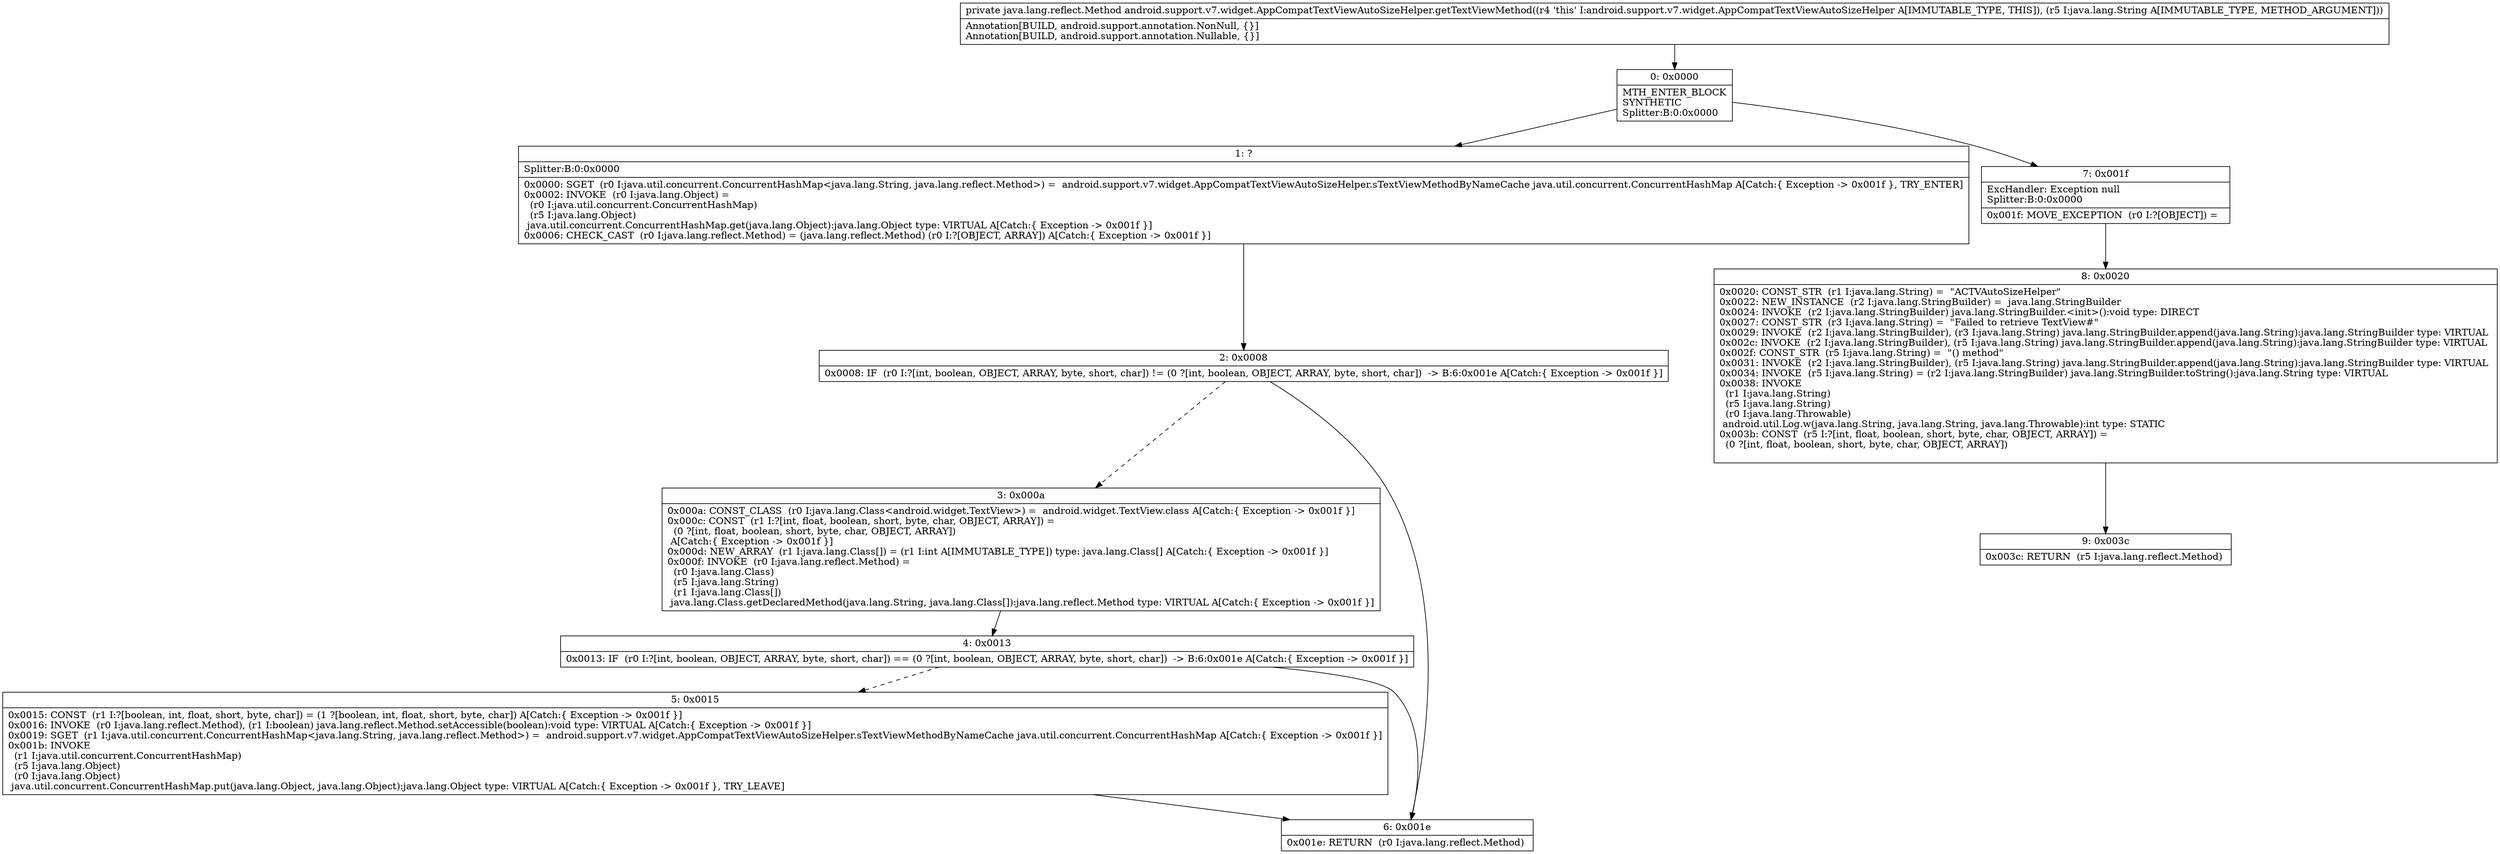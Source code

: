 digraph "CFG forandroid.support.v7.widget.AppCompatTextViewAutoSizeHelper.getTextViewMethod(Ljava\/lang\/String;)Ljava\/lang\/reflect\/Method;" {
Node_0 [shape=record,label="{0\:\ 0x0000|MTH_ENTER_BLOCK\lSYNTHETIC\lSplitter:B:0:0x0000\l}"];
Node_1 [shape=record,label="{1\:\ ?|Splitter:B:0:0x0000\l|0x0000: SGET  (r0 I:java.util.concurrent.ConcurrentHashMap\<java.lang.String, java.lang.reflect.Method\>) =  android.support.v7.widget.AppCompatTextViewAutoSizeHelper.sTextViewMethodByNameCache java.util.concurrent.ConcurrentHashMap A[Catch:\{ Exception \-\> 0x001f \}, TRY_ENTER]\l0x0002: INVOKE  (r0 I:java.lang.Object) = \l  (r0 I:java.util.concurrent.ConcurrentHashMap)\l  (r5 I:java.lang.Object)\l java.util.concurrent.ConcurrentHashMap.get(java.lang.Object):java.lang.Object type: VIRTUAL A[Catch:\{ Exception \-\> 0x001f \}]\l0x0006: CHECK_CAST  (r0 I:java.lang.reflect.Method) = (java.lang.reflect.Method) (r0 I:?[OBJECT, ARRAY]) A[Catch:\{ Exception \-\> 0x001f \}]\l}"];
Node_2 [shape=record,label="{2\:\ 0x0008|0x0008: IF  (r0 I:?[int, boolean, OBJECT, ARRAY, byte, short, char]) != (0 ?[int, boolean, OBJECT, ARRAY, byte, short, char])  \-\> B:6:0x001e A[Catch:\{ Exception \-\> 0x001f \}]\l}"];
Node_3 [shape=record,label="{3\:\ 0x000a|0x000a: CONST_CLASS  (r0 I:java.lang.Class\<android.widget.TextView\>) =  android.widget.TextView.class A[Catch:\{ Exception \-\> 0x001f \}]\l0x000c: CONST  (r1 I:?[int, float, boolean, short, byte, char, OBJECT, ARRAY]) = \l  (0 ?[int, float, boolean, short, byte, char, OBJECT, ARRAY])\l A[Catch:\{ Exception \-\> 0x001f \}]\l0x000d: NEW_ARRAY  (r1 I:java.lang.Class[]) = (r1 I:int A[IMMUTABLE_TYPE]) type: java.lang.Class[] A[Catch:\{ Exception \-\> 0x001f \}]\l0x000f: INVOKE  (r0 I:java.lang.reflect.Method) = \l  (r0 I:java.lang.Class)\l  (r5 I:java.lang.String)\l  (r1 I:java.lang.Class[])\l java.lang.Class.getDeclaredMethod(java.lang.String, java.lang.Class[]):java.lang.reflect.Method type: VIRTUAL A[Catch:\{ Exception \-\> 0x001f \}]\l}"];
Node_4 [shape=record,label="{4\:\ 0x0013|0x0013: IF  (r0 I:?[int, boolean, OBJECT, ARRAY, byte, short, char]) == (0 ?[int, boolean, OBJECT, ARRAY, byte, short, char])  \-\> B:6:0x001e A[Catch:\{ Exception \-\> 0x001f \}]\l}"];
Node_5 [shape=record,label="{5\:\ 0x0015|0x0015: CONST  (r1 I:?[boolean, int, float, short, byte, char]) = (1 ?[boolean, int, float, short, byte, char]) A[Catch:\{ Exception \-\> 0x001f \}]\l0x0016: INVOKE  (r0 I:java.lang.reflect.Method), (r1 I:boolean) java.lang.reflect.Method.setAccessible(boolean):void type: VIRTUAL A[Catch:\{ Exception \-\> 0x001f \}]\l0x0019: SGET  (r1 I:java.util.concurrent.ConcurrentHashMap\<java.lang.String, java.lang.reflect.Method\>) =  android.support.v7.widget.AppCompatTextViewAutoSizeHelper.sTextViewMethodByNameCache java.util.concurrent.ConcurrentHashMap A[Catch:\{ Exception \-\> 0x001f \}]\l0x001b: INVOKE  \l  (r1 I:java.util.concurrent.ConcurrentHashMap)\l  (r5 I:java.lang.Object)\l  (r0 I:java.lang.Object)\l java.util.concurrent.ConcurrentHashMap.put(java.lang.Object, java.lang.Object):java.lang.Object type: VIRTUAL A[Catch:\{ Exception \-\> 0x001f \}, TRY_LEAVE]\l}"];
Node_6 [shape=record,label="{6\:\ 0x001e|0x001e: RETURN  (r0 I:java.lang.reflect.Method) \l}"];
Node_7 [shape=record,label="{7\:\ 0x001f|ExcHandler: Exception null\lSplitter:B:0:0x0000\l|0x001f: MOVE_EXCEPTION  (r0 I:?[OBJECT]) =  \l}"];
Node_8 [shape=record,label="{8\:\ 0x0020|0x0020: CONST_STR  (r1 I:java.lang.String) =  \"ACTVAutoSizeHelper\" \l0x0022: NEW_INSTANCE  (r2 I:java.lang.StringBuilder) =  java.lang.StringBuilder \l0x0024: INVOKE  (r2 I:java.lang.StringBuilder) java.lang.StringBuilder.\<init\>():void type: DIRECT \l0x0027: CONST_STR  (r3 I:java.lang.String) =  \"Failed to retrieve TextView#\" \l0x0029: INVOKE  (r2 I:java.lang.StringBuilder), (r3 I:java.lang.String) java.lang.StringBuilder.append(java.lang.String):java.lang.StringBuilder type: VIRTUAL \l0x002c: INVOKE  (r2 I:java.lang.StringBuilder), (r5 I:java.lang.String) java.lang.StringBuilder.append(java.lang.String):java.lang.StringBuilder type: VIRTUAL \l0x002f: CONST_STR  (r5 I:java.lang.String) =  \"() method\" \l0x0031: INVOKE  (r2 I:java.lang.StringBuilder), (r5 I:java.lang.String) java.lang.StringBuilder.append(java.lang.String):java.lang.StringBuilder type: VIRTUAL \l0x0034: INVOKE  (r5 I:java.lang.String) = (r2 I:java.lang.StringBuilder) java.lang.StringBuilder.toString():java.lang.String type: VIRTUAL \l0x0038: INVOKE  \l  (r1 I:java.lang.String)\l  (r5 I:java.lang.String)\l  (r0 I:java.lang.Throwable)\l android.util.Log.w(java.lang.String, java.lang.String, java.lang.Throwable):int type: STATIC \l0x003b: CONST  (r5 I:?[int, float, boolean, short, byte, char, OBJECT, ARRAY]) = \l  (0 ?[int, float, boolean, short, byte, char, OBJECT, ARRAY])\l \l}"];
Node_9 [shape=record,label="{9\:\ 0x003c|0x003c: RETURN  (r5 I:java.lang.reflect.Method) \l}"];
MethodNode[shape=record,label="{private java.lang.reflect.Method android.support.v7.widget.AppCompatTextViewAutoSizeHelper.getTextViewMethod((r4 'this' I:android.support.v7.widget.AppCompatTextViewAutoSizeHelper A[IMMUTABLE_TYPE, THIS]), (r5 I:java.lang.String A[IMMUTABLE_TYPE, METHOD_ARGUMENT]))  | Annotation[BUILD, android.support.annotation.NonNull, \{\}]\lAnnotation[BUILD, android.support.annotation.Nullable, \{\}]\l}"];
MethodNode -> Node_0;
Node_0 -> Node_1;
Node_0 -> Node_7;
Node_1 -> Node_2;
Node_2 -> Node_3[style=dashed];
Node_2 -> Node_6;
Node_3 -> Node_4;
Node_4 -> Node_5[style=dashed];
Node_4 -> Node_6;
Node_5 -> Node_6;
Node_7 -> Node_8;
Node_8 -> Node_9;
}

